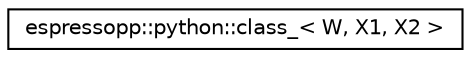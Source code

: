 digraph G
{
  edge [fontname="Helvetica",fontsize="10",labelfontname="Helvetica",labelfontsize="10"];
  node [fontname="Helvetica",fontsize="10",shape=record];
  rankdir="LR";
  Node1 [label="espressopp::python::class_\< W, X1, X2 \>",height=0.2,width=0.4,color="black", fillcolor="white", style="filled",URL="$classespressopp_1_1python_1_1class__.html"];
}

